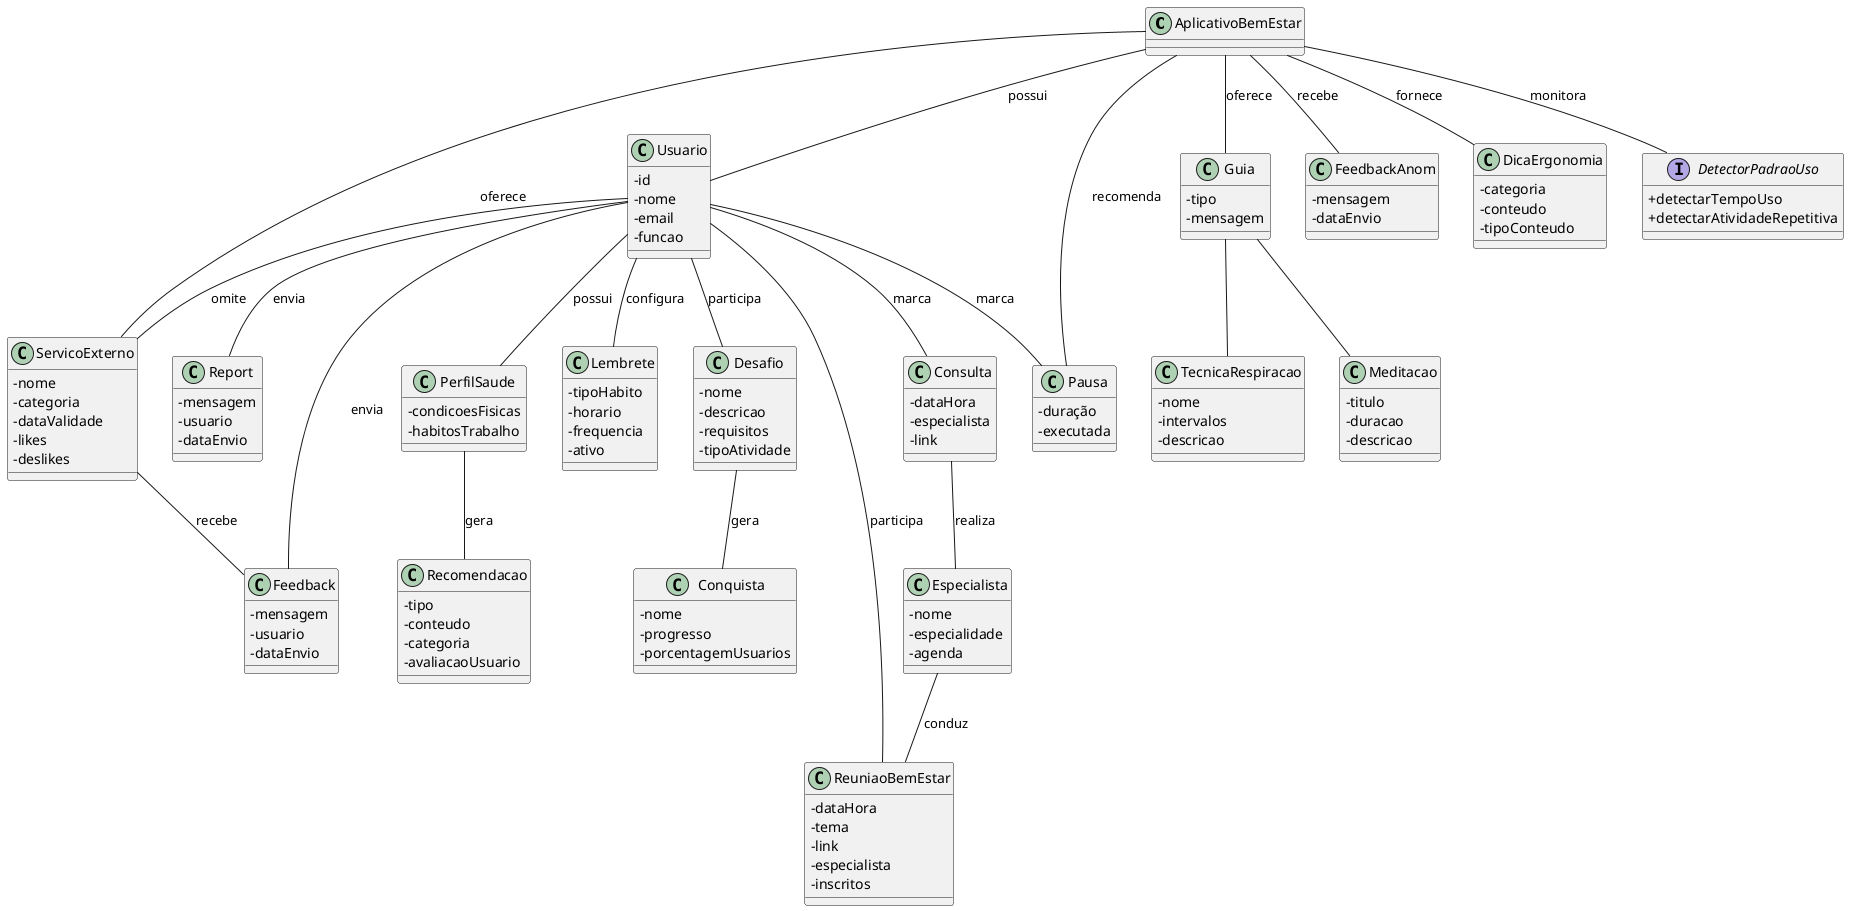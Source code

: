 @startuml
' Diagrama de classes g2
skinparam classAttributeIconSize 0

class AplicativoBemEstar

class Usuario {
    -id
    -nome
    -email
    -funcao
}

class Guia {
    -tipo
    -mensagem
}

class Meditacao {
    -titulo
    -duracao
    -descricao
}

class TecnicaRespiracao {
    -nome
    -intervalos
    -descricao
}

class ServicoExterno {
    -nome
    -categoria
    -dataValidade
    -likes
    -deslikes
}

class Especialista {
    -nome
    -especialidade
    -agenda
}

class Consulta {
    -dataHora
    -especialista
    -link
}

class Feedback {
    -mensagem
    -usuario
    -dataEnvio
}

class Report {
    -mensagem
    -usuario
    -dataEnvio
}

class FeedbackAnom {
    -mensagem
    -dataEnvio
}

class Pausa {
    -duração
    -executada
}

class PerfilSaude {
    -condicoesFisicas
    -habitosTrabalho
}

class Recomendacao {
    -tipo
    -conteudo
    -categoria
    -avaliacaoUsuario
}

class DicaErgonomia {
    -categoria
    -conteudo
    -tipoConteudo
}

class Lembrete {
    -tipoHabito
    -horario
    -frequencia
    -ativo
}

class ReuniaoBemEstar {
    -dataHora
    -tema
    -link
    -especialista
    -inscritos
}

class Desafio {
    -nome
    -descricao
    -requisitos
    -tipoAtividade
}

class Conquista {
    -nome
    -progresso
    -porcentagemUsuarios
}

interface DetectorPadraoUso {
    +detectarTempoUso
    +detectarAtividadeRepetitiva
}

AplicativoBemEstar  --  DetectorPadraoUso : monitora
AplicativoBemEstar  --  Usuario : possui
AplicativoBemEstar  --  ServicoExterno : oferece
AplicativoBemEstar  --  Guia : oferece
AplicativoBemEstar  --  FeedbackAnom :recebe
AplicativoBemEstar  --  Pausa :recomenda
AplicativoBemEstar -- DicaErgonomia : fornece

Usuario  --  Consulta : marca
Usuario -- Feedback : envia
Usuario  --  Pausa : marca
Usuario  --  Report : envia
Usuario  --  ServicoExterno : omite
Usuario -- PerfilSaude : possui
Usuario -- Lembrete : configura
Usuario -- ReuniaoBemEstar : participa
Usuario -- Desafio : participa

Consulta  --  Especialista : realiza

Guia -- Meditacao 
Guia -- TecnicaRespiracao

ServicoExterno -- Feedback : recebe

Especialista -- ReuniaoBemEstar : conduz

Desafio -- Conquista : gera

PerfilSaude -- Recomendacao : gera
@enduml
